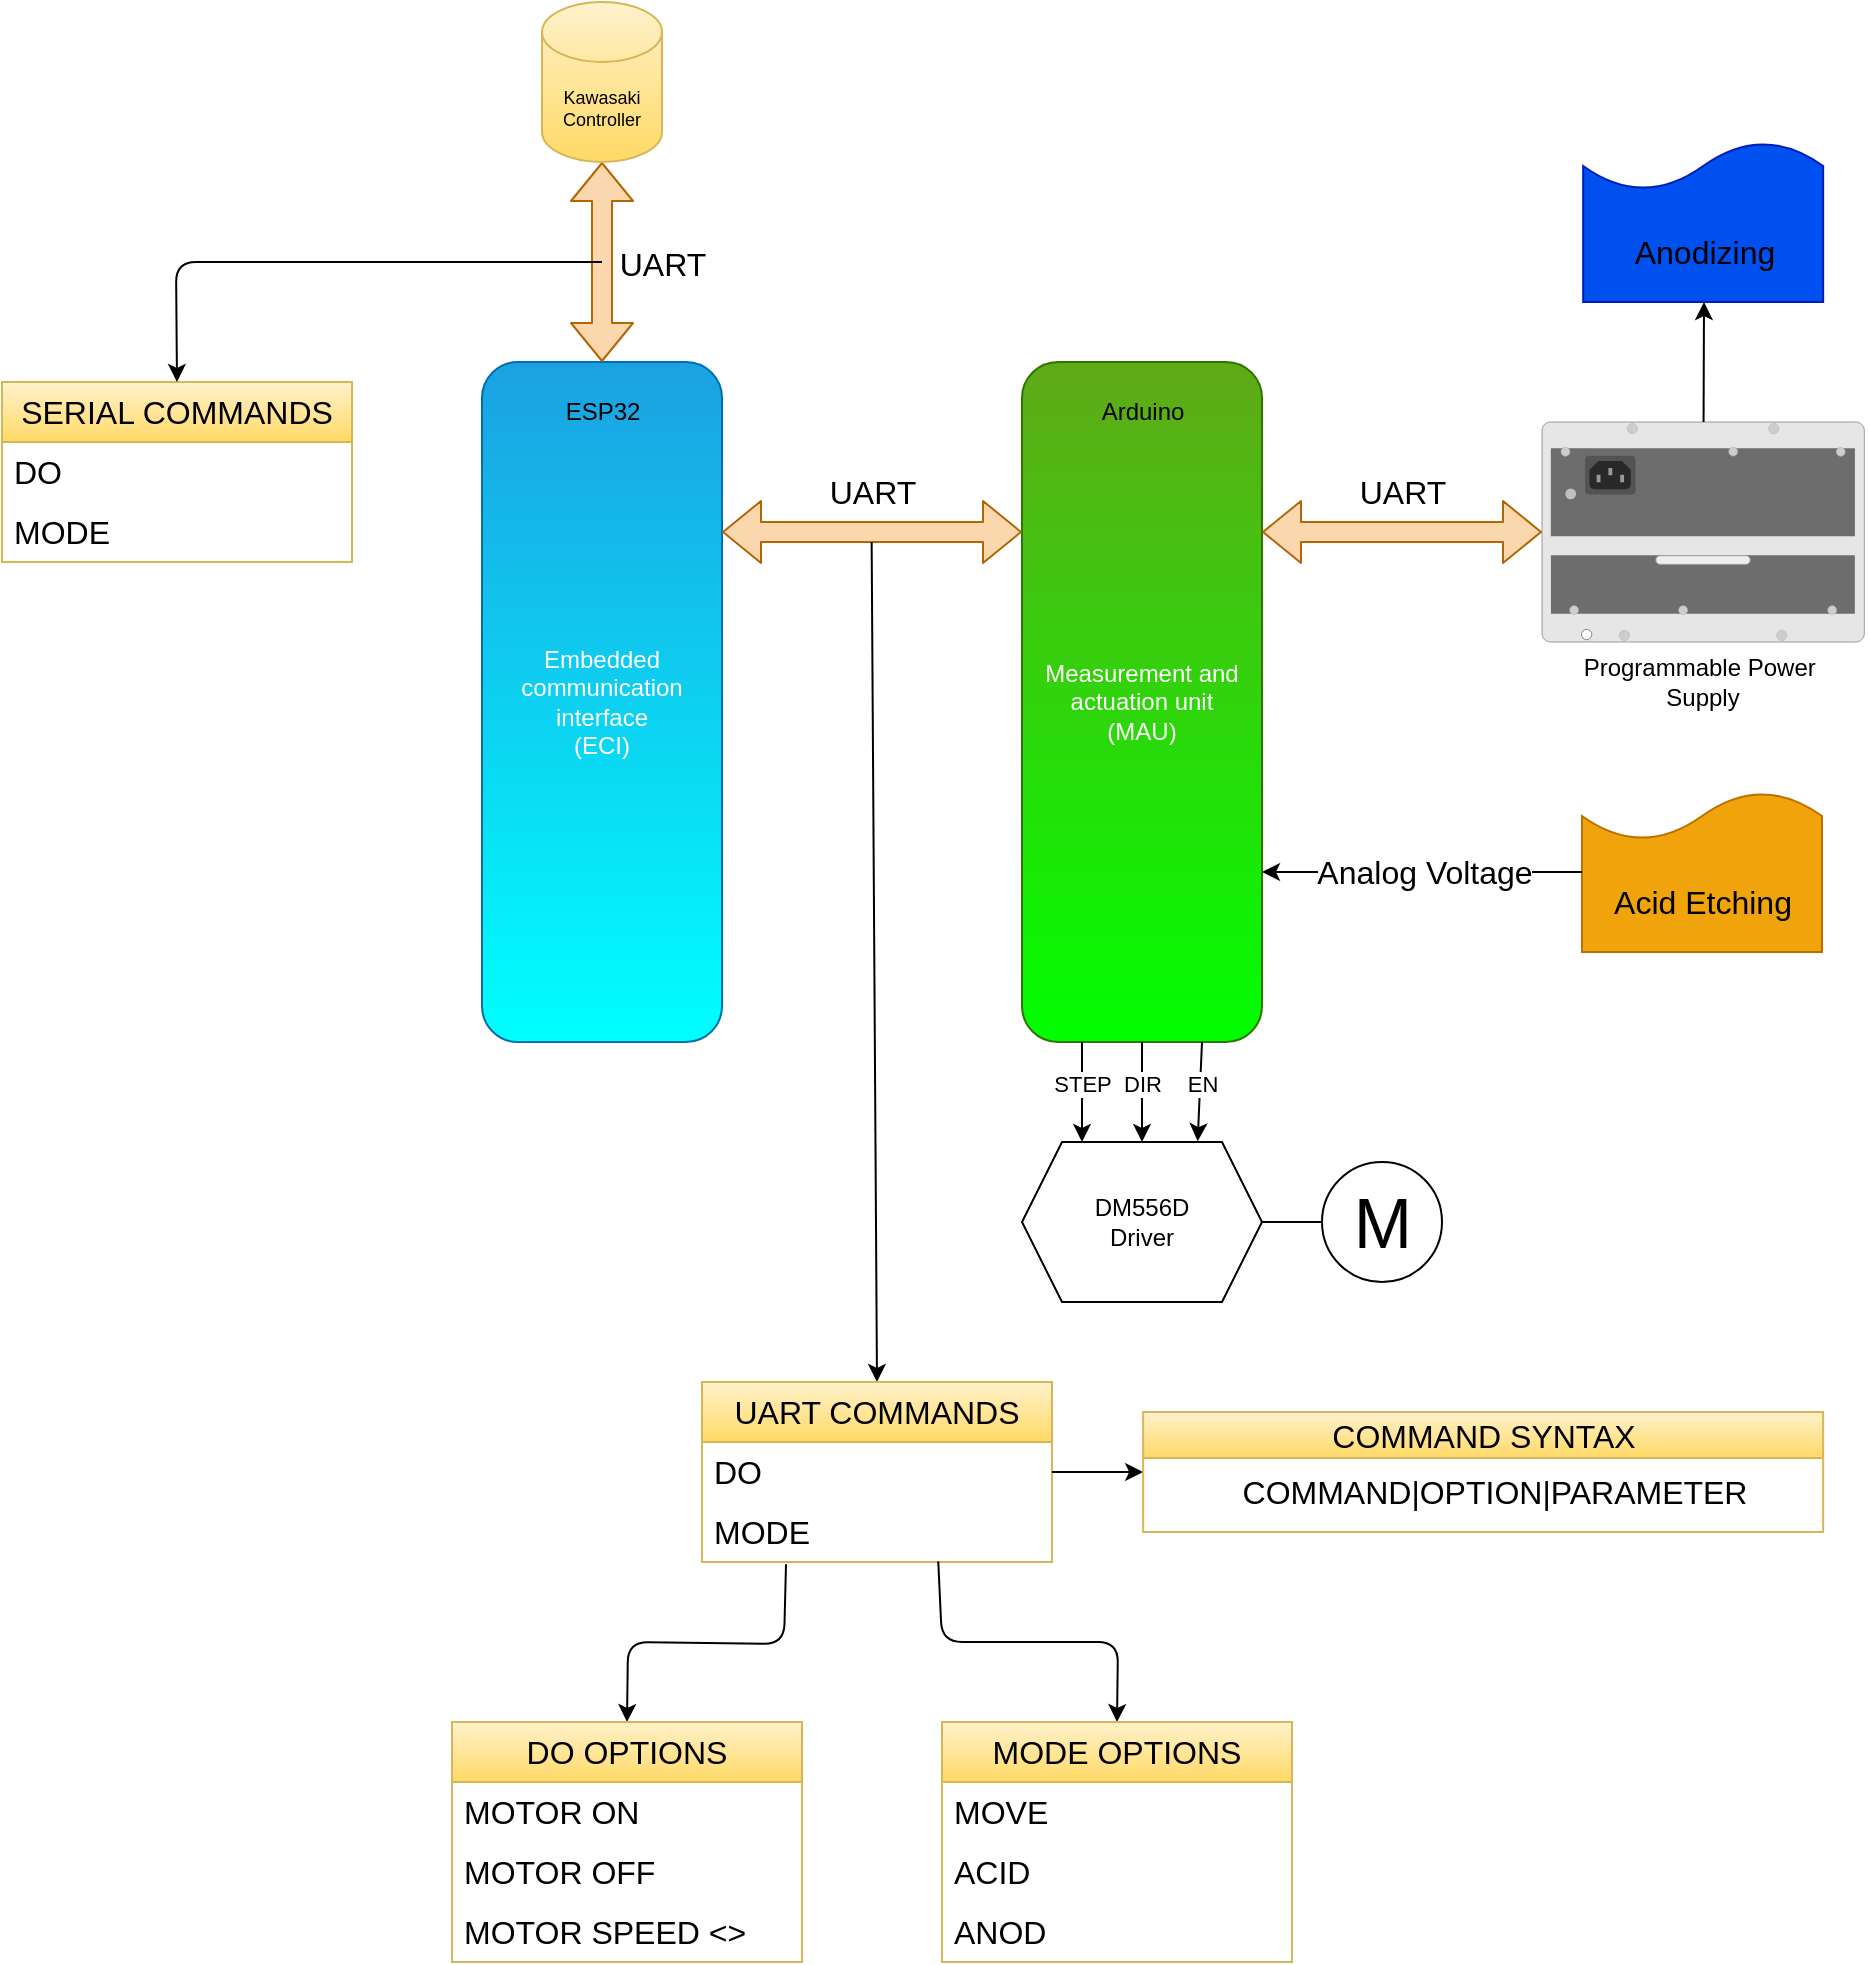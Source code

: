 <mxfile>
    <diagram id="4sxwRw-hY-lJQef8hA_G" name="Page-1">
        <mxGraphModel dx="3247" dy="639" grid="1" gridSize="10" guides="1" tooltips="1" connect="1" arrows="1" fold="1" page="1" pageScale="1" pageWidth="850" pageHeight="1100" math="0" shadow="0">
            <root>
                <mxCell id="0"/>
                <mxCell id="1" parent="0"/>
                <mxCell id="6" value="" style="group;" parent="1" vertex="1" connectable="0">
                    <mxGeometry x="340" y="180" width="120" height="340" as="geometry"/>
                </mxCell>
                <mxCell id="4" value="Measurement and actuation unit&lt;br&gt;(MAU)" style="rounded=1;whiteSpace=wrap;html=1;fillColor=#60a917;fontColor=#ffffff;strokeColor=#2D7600;gradientColor=#00FF00;" parent="6" vertex="1">
                    <mxGeometry width="120" height="340" as="geometry"/>
                </mxCell>
                <mxCell id="5" value="Arduino" style="text;html=1;align=center;verticalAlign=middle;resizable=0;points=[];autosize=1;strokeColor=none;fillColor=none;" parent="6" vertex="1">
                    <mxGeometry x="30" y="10" width="60" height="30" as="geometry"/>
                </mxCell>
                <mxCell id="7" value="" style="group" parent="1" vertex="1" connectable="0">
                    <mxGeometry x="70" y="180" width="120" height="340" as="geometry"/>
                </mxCell>
                <mxCell id="2" value="Embedded communication interface&lt;br&gt;(ECI)" style="rounded=1;whiteSpace=wrap;html=1;fillColor=#1ba1e2;fontColor=#ffffff;strokeColor=#006EAF;gradientColor=#00FFFF;" parent="7" vertex="1">
                    <mxGeometry width="120" height="340" as="geometry"/>
                </mxCell>
                <mxCell id="3" value="ESP32" style="text;html=1;align=center;verticalAlign=middle;resizable=0;points=[];autosize=1;strokeColor=none;fillColor=none;" parent="7" vertex="1">
                    <mxGeometry x="30" y="10" width="60" height="30" as="geometry"/>
                </mxCell>
                <mxCell id="9" value="M" style="verticalLabelPosition=middle;shadow=0;dashed=0;align=center;html=1;verticalAlign=middle;strokeWidth=1;shape=ellipse;aspect=fixed;fontSize=35;fillColor=none;gradientColor=none;" parent="1" vertex="1">
                    <mxGeometry x="490" y="580" width="60" height="60" as="geometry"/>
                </mxCell>
                <mxCell id="11" style="edgeStyle=none;html=1;exitX=1;exitY=0.5;exitDx=0;exitDy=0;endArrow=none;endFill=0;" parent="1" source="10" target="9" edge="1">
                    <mxGeometry relative="1" as="geometry"/>
                </mxCell>
                <mxCell id="10" value="DM556D&lt;br&gt;Driver" style="shape=hexagon;perimeter=hexagonPerimeter2;whiteSpace=wrap;html=1;fixedSize=1;fillColor=none;gradientColor=none;" parent="1" vertex="1">
                    <mxGeometry x="340" y="570" width="120" height="80" as="geometry"/>
                </mxCell>
                <mxCell id="12" style="edgeStyle=none;html=1;exitX=0.25;exitY=1;exitDx=0;exitDy=0;entryX=0.25;entryY=0;entryDx=0;entryDy=0;entryPerimeter=0;endArrow=classic;endFill=1;" parent="1" source="4" target="10" edge="1">
                    <mxGeometry relative="1" as="geometry"/>
                </mxCell>
                <mxCell id="19" value="STEP" style="edgeLabel;html=1;align=center;verticalAlign=middle;resizable=0;points=[];" parent="12" vertex="1" connectable="0">
                    <mxGeometry x="0.231" relative="1" as="geometry">
                        <mxPoint y="-10" as="offset"/>
                    </mxGeometry>
                </mxCell>
                <mxCell id="13" style="edgeStyle=none;html=1;exitX=0.5;exitY=1;exitDx=0;exitDy=0;entryX=0.5;entryY=0;entryDx=0;entryDy=0;endArrow=classic;endFill=1;" parent="1" source="4" target="10" edge="1">
                    <mxGeometry relative="1" as="geometry"/>
                </mxCell>
                <mxCell id="18" value="DIR" style="edgeLabel;html=1;align=center;verticalAlign=middle;resizable=0;points=[];" parent="13" vertex="1" connectable="0">
                    <mxGeometry x="0.261" y="1" relative="1" as="geometry">
                        <mxPoint x="-1" y="-11" as="offset"/>
                    </mxGeometry>
                </mxCell>
                <mxCell id="15" style="edgeStyle=none;html=1;exitX=0.75;exitY=1;exitDx=0;exitDy=0;entryX=0.732;entryY=-0.005;entryDx=0;entryDy=0;entryPerimeter=0;endArrow=classic;endFill=1;" parent="1" source="4" target="10" edge="1">
                    <mxGeometry relative="1" as="geometry"/>
                </mxCell>
                <mxCell id="17" value="EN" style="edgeLabel;html=1;align=center;verticalAlign=middle;resizable=0;points=[];" parent="15" vertex="1" connectable="0">
                    <mxGeometry x="0.215" y="1" relative="1" as="geometry">
                        <mxPoint y="-9" as="offset"/>
                    </mxGeometry>
                </mxCell>
                <mxCell id="20" value="" style="shape=flexArrow;endArrow=classic;html=1;entryX=0;entryY=0.25;entryDx=0;entryDy=0;exitX=1;exitY=0.25;exitDx=0;exitDy=0;startArrow=block;fillColor=#fad7ac;strokeColor=#b46504;" parent="1" source="2" target="4" edge="1">
                    <mxGeometry width="50" height="50" relative="1" as="geometry">
                        <mxPoint x="260" y="330" as="sourcePoint"/>
                        <mxPoint x="310" y="280" as="targetPoint"/>
                    </mxGeometry>
                </mxCell>
                <mxCell id="37" value="" style="edgeStyle=none;html=1;fontSize=9;startArrow=block;endArrow=classic;endFill=1;shape=flexArrow;fillColor=#fad7ac;strokeColor=#b46504;" parent="1" source="35" edge="1">
                    <mxGeometry relative="1" as="geometry">
                        <mxPoint x="130" y="180" as="targetPoint"/>
                    </mxGeometry>
                </mxCell>
                <mxCell id="38" value="&lt;font style=&quot;font-size: 16px;&quot;&gt;UART&lt;/font&gt;" style="edgeLabel;html=1;align=center;verticalAlign=middle;resizable=0;points=[];fontSize=9;" parent="37" vertex="1" connectable="0">
                    <mxGeometry x="0.409" y="1" relative="1" as="geometry">
                        <mxPoint x="29" y="-20" as="offset"/>
                    </mxGeometry>
                </mxCell>
                <mxCell id="35" value="&lt;font color=&quot;#000000&quot;&gt;Kawasaki Controller&lt;/font&gt;" style="shape=cylinder3;whiteSpace=wrap;html=1;boundedLbl=1;backgroundOutline=1;size=15;labelBackgroundColor=none;fontSize=9;fillColor=#fff2cc;gradientColor=#ffd966;strokeColor=#d6b656;" parent="1" vertex="1">
                    <mxGeometry x="100" width="60" height="80" as="geometry"/>
                </mxCell>
                <mxCell id="46" value="" style="shape=flexArrow;endArrow=classic;startArrow=classic;html=1;exitX=1;exitY=0.25;exitDx=0;exitDy=0;fillColor=#fad7ac;strokeColor=#b46504;" parent="1" source="4" target="40" edge="1">
                    <mxGeometry width="100" height="100" relative="1" as="geometry">
                        <mxPoint x="370" y="480" as="sourcePoint"/>
                        <mxPoint x="560" y="270" as="targetPoint"/>
                    </mxGeometry>
                </mxCell>
                <mxCell id="47" value="&lt;font style=&quot;font-size: 16px;&quot;&gt;UART&lt;/font&gt;" style="text;html=1;align=center;verticalAlign=middle;resizable=0;points=[];autosize=1;strokeColor=none;fillColor=none;" parent="1" vertex="1">
                    <mxGeometry x="495" y="230" width="70" height="30" as="geometry"/>
                </mxCell>
                <mxCell id="48" value="" style="group" parent="1" vertex="1" connectable="0">
                    <mxGeometry x="600" y="210" width="161.16" height="150" as="geometry"/>
                </mxCell>
                <mxCell id="40" value="" style="html=1;verticalLabelPosition=bottom;verticalAlign=top;outlineConnect=0;shadow=0;dashed=0;shape=mxgraph.rack.hpe_aruba.switches.j9828a_5400r_700w_poeplus_zl2_power_supply;" parent="48" vertex="1">
                    <mxGeometry width="161.16" height="110" as="geometry"/>
                </mxCell>
                <mxCell id="41" value="Programmable Power&amp;nbsp;&lt;br&gt;Supply" style="text;html=1;align=center;verticalAlign=middle;resizable=0;points=[];autosize=1;strokeColor=none;fillColor=none;" parent="48" vertex="1">
                    <mxGeometry x="10" y="110" width="140" height="40" as="geometry"/>
                </mxCell>
                <mxCell id="51" value="" style="group" parent="1" vertex="1" connectable="0">
                    <mxGeometry x="620.58" y="70" width="120" height="80" as="geometry"/>
                </mxCell>
                <mxCell id="49" value="" style="shape=document;whiteSpace=wrap;html=1;boundedLbl=1;fontSize=16;rotation=-180;fillColor=#0050ef;fontColor=#ffffff;strokeColor=#001DBC;" parent="51" vertex="1">
                    <mxGeometry y="7.105e-15" width="120" height="80" as="geometry"/>
                </mxCell>
                <mxCell id="50" value="Anodizing" style="text;html=1;align=center;verticalAlign=middle;resizable=0;points=[];autosize=1;strokeColor=none;fillColor=none;fontSize=16;" parent="51" vertex="1">
                    <mxGeometry x="15" y="40.0" width="90" height="30" as="geometry"/>
                </mxCell>
                <mxCell id="52" value="" style="edgeStyle=none;html=1;fontSize=16;" parent="1" source="40" edge="1">
                    <mxGeometry relative="1" as="geometry">
                        <mxPoint x="681" y="150" as="targetPoint"/>
                    </mxGeometry>
                </mxCell>
                <mxCell id="54" value="" style="group" parent="1" vertex="1" connectable="0">
                    <mxGeometry x="620" y="395" width="120" height="80" as="geometry"/>
                </mxCell>
                <mxCell id="55" value="" style="shape=document;whiteSpace=wrap;html=1;boundedLbl=1;fontSize=16;rotation=-180;fillColor=#f0a30a;fontColor=#000000;strokeColor=#BD7000;gradientColor=none;gradientDirection=north;" parent="54" vertex="1">
                    <mxGeometry y="7.105e-15" width="120" height="80" as="geometry"/>
                </mxCell>
                <mxCell id="56" value="Acid Etching" style="text;html=1;align=center;verticalAlign=middle;resizable=0;points=[];autosize=1;strokeColor=none;fillColor=none;fontSize=16;" parent="54" vertex="1">
                    <mxGeometry x="5" y="40.0" width="110" height="30" as="geometry"/>
                </mxCell>
                <mxCell id="57" style="edgeStyle=none;html=1;exitX=1;exitY=0.5;exitDx=0;exitDy=0;entryX=1;entryY=0.75;entryDx=0;entryDy=0;fontSize=16;" parent="1" source="55" target="4" edge="1">
                    <mxGeometry relative="1" as="geometry"/>
                </mxCell>
                <mxCell id="58" value="Analog Voltage" style="edgeLabel;html=1;align=center;verticalAlign=middle;resizable=0;points=[];fontSize=16;" parent="57" vertex="1" connectable="0">
                    <mxGeometry x="0.309" y="-2" relative="1" as="geometry">
                        <mxPoint x="25" y="2" as="offset"/>
                    </mxGeometry>
                </mxCell>
                <mxCell id="31" value="UART" style="text;html=1;align=center;verticalAlign=middle;resizable=0;points=[];autosize=1;strokeColor=none;fillColor=none;fontSize=16;labelBackgroundColor=none;" parent="1" vertex="1">
                    <mxGeometry x="230" y="230" width="70" height="30" as="geometry"/>
                </mxCell>
                <mxCell id="63" style="edgeStyle=none;html=1;exitX=0.5;exitY=0;exitDx=0;exitDy=0;fontSize=16;startArrow=classic;startFill=1;endArrow=none;endFill=0;" parent="1" source="59" edge="1">
                    <mxGeometry relative="1" as="geometry">
                        <mxPoint x="264.824" y="270" as="targetPoint"/>
                    </mxGeometry>
                </mxCell>
                <mxCell id="59" value="&lt;font color=&quot;#000000&quot;&gt;UART COMMANDS&lt;/font&gt;" style="swimlane;fontStyle=0;childLayout=stackLayout;horizontal=1;startSize=30;horizontalStack=0;resizeParent=1;resizeParentMax=0;resizeLast=0;collapsible=1;marginBottom=0;whiteSpace=wrap;html=1;fontSize=16;fillColor=#fff2cc;gradientColor=#ffd966;strokeColor=#d6b656;" parent="1" vertex="1">
                    <mxGeometry x="180" y="690" width="175" height="90" as="geometry"/>
                </mxCell>
                <mxCell id="60" value="DO" style="text;strokeColor=none;fillColor=none;align=left;verticalAlign=middle;spacingLeft=4;spacingRight=4;overflow=hidden;points=[[0,0.5],[1,0.5]];portConstraint=eastwest;rotatable=0;whiteSpace=wrap;html=1;fontSize=16;" parent="59" vertex="1">
                    <mxGeometry y="30" width="175" height="30" as="geometry"/>
                </mxCell>
                <mxCell id="61" value="MODE" style="text;strokeColor=none;fillColor=none;align=left;verticalAlign=middle;spacingLeft=4;spacingRight=4;overflow=hidden;points=[[0,0.5],[1,0.5]];portConstraint=eastwest;rotatable=0;whiteSpace=wrap;html=1;fontSize=16;" parent="59" vertex="1">
                    <mxGeometry y="60" width="175" height="30" as="geometry"/>
                </mxCell>
                <mxCell id="71" style="edgeStyle=none;html=1;exitX=0.5;exitY=0;exitDx=0;exitDy=0;fontSize=16;startArrow=classic;startFill=1;endArrow=none;endFill=0;entryX=0.24;entryY=1.037;entryDx=0;entryDy=0;entryPerimeter=0;" parent="1" source="64" target="61" edge="1">
                    <mxGeometry relative="1" as="geometry">
                        <Array as="points">
                            <mxPoint x="143" y="820"/>
                            <mxPoint x="221" y="821"/>
                        </Array>
                    </mxGeometry>
                </mxCell>
                <mxCell id="64" value="&lt;font color=&quot;#000000&quot;&gt;DO OPTIONS&lt;/font&gt;" style="swimlane;fontStyle=0;childLayout=stackLayout;horizontal=1;startSize=30;horizontalStack=0;resizeParent=1;resizeParentMax=0;resizeLast=0;collapsible=1;marginBottom=0;whiteSpace=wrap;html=1;fontSize=16;fillColor=#fff2cc;gradientColor=#ffd966;strokeColor=#d6b656;" parent="1" vertex="1">
                    <mxGeometry x="55" y="860" width="175" height="120" as="geometry"/>
                </mxCell>
                <mxCell id="65" value="MOTOR ON" style="text;strokeColor=none;fillColor=none;align=left;verticalAlign=middle;spacingLeft=4;spacingRight=4;overflow=hidden;points=[[0,0.5],[1,0.5]];portConstraint=eastwest;rotatable=0;whiteSpace=wrap;html=1;fontSize=16;" parent="64" vertex="1">
                    <mxGeometry y="30" width="175" height="30" as="geometry"/>
                </mxCell>
                <mxCell id="66" value="MOTOR OFF" style="text;strokeColor=none;fillColor=none;align=left;verticalAlign=middle;spacingLeft=4;spacingRight=4;overflow=hidden;points=[[0,0.5],[1,0.5]];portConstraint=eastwest;rotatable=0;whiteSpace=wrap;html=1;fontSize=16;" parent="64" vertex="1">
                    <mxGeometry y="60" width="175" height="30" as="geometry"/>
                </mxCell>
                <mxCell id="73" value="MOTOR SPEED &amp;lt;&amp;gt;" style="text;strokeColor=none;fillColor=none;align=left;verticalAlign=middle;spacingLeft=4;spacingRight=4;overflow=hidden;points=[[0,0.5],[1,0.5]];portConstraint=eastwest;rotatable=0;whiteSpace=wrap;html=1;fontSize=16;" parent="64" vertex="1">
                    <mxGeometry y="90" width="175" height="30" as="geometry"/>
                </mxCell>
                <mxCell id="72" style="edgeStyle=none;html=1;exitX=0.5;exitY=0;exitDx=0;exitDy=0;fontSize=16;startArrow=classic;startFill=1;endArrow=none;endFill=0;entryX=0.675;entryY=0.989;entryDx=0;entryDy=0;entryPerimeter=0;" parent="1" source="67" target="61" edge="1">
                    <mxGeometry relative="1" as="geometry">
                        <Array as="points">
                            <mxPoint x="388" y="820"/>
                            <mxPoint x="300" y="820"/>
                        </Array>
                    </mxGeometry>
                </mxCell>
                <mxCell id="67" value="&lt;font color=&quot;#000000&quot;&gt;MODE OPTIONS&lt;/font&gt;" style="swimlane;fontStyle=0;childLayout=stackLayout;horizontal=1;startSize=30;horizontalStack=0;resizeParent=1;resizeParentMax=0;resizeLast=0;collapsible=1;marginBottom=0;whiteSpace=wrap;html=1;fontSize=16;fillColor=#fff2cc;gradientColor=#ffd966;strokeColor=#d6b656;" parent="1" vertex="1">
                    <mxGeometry x="300" y="860" width="175" height="120" as="geometry"/>
                </mxCell>
                <mxCell id="68" value="MOVE" style="text;strokeColor=none;fillColor=none;align=left;verticalAlign=middle;spacingLeft=4;spacingRight=4;overflow=hidden;points=[[0,0.5],[1,0.5]];portConstraint=eastwest;rotatable=0;whiteSpace=wrap;html=1;fontSize=16;" parent="67" vertex="1">
                    <mxGeometry y="30" width="175" height="30" as="geometry"/>
                </mxCell>
                <mxCell id="69" value="ACID" style="text;strokeColor=none;fillColor=none;align=left;verticalAlign=middle;spacingLeft=4;spacingRight=4;overflow=hidden;points=[[0,0.5],[1,0.5]];portConstraint=eastwest;rotatable=0;whiteSpace=wrap;html=1;fontSize=16;" parent="67" vertex="1">
                    <mxGeometry y="60" width="175" height="30" as="geometry"/>
                </mxCell>
                <mxCell id="70" value="ANOD" style="text;strokeColor=none;fillColor=none;align=left;verticalAlign=middle;spacingLeft=4;spacingRight=4;overflow=hidden;points=[[0,0.5],[1,0.5]];portConstraint=eastwest;rotatable=0;whiteSpace=wrap;html=1;fontSize=16;" parent="67" vertex="1">
                    <mxGeometry y="90" width="175" height="30" as="geometry"/>
                </mxCell>
                <mxCell id="75" style="edgeStyle=none;html=1;exitX=1;exitY=0.5;exitDx=0;exitDy=0;fontSize=16;startArrow=none;startFill=0;endArrow=classic;endFill=1;entryX=0;entryY=0.5;entryDx=0;entryDy=0;" parent="1" source="60" target="76" edge="1">
                    <mxGeometry relative="1" as="geometry">
                        <mxPoint x="450" y="735" as="targetPoint"/>
                    </mxGeometry>
                </mxCell>
                <mxCell id="76" value="&lt;span style=&quot;font-weight: normal;&quot;&gt;&lt;font color=&quot;#000000&quot;&gt;COMMAND SYNTAX&lt;/font&gt;&lt;/span&gt;" style="swimlane;whiteSpace=wrap;html=1;fontSize=16;fillColor=#fff2cc;gradientColor=#ffd966;strokeColor=#d6b656;" parent="1" vertex="1">
                    <mxGeometry x="400.58" y="705" width="340" height="60" as="geometry"/>
                </mxCell>
                <mxCell id="77" value="COMMAND|OPTION|PARAMETER" style="text;html=1;align=center;verticalAlign=middle;resizable=0;points=[];autosize=1;strokeColor=none;fillColor=none;fontSize=16;" parent="76" vertex="1">
                    <mxGeometry x="35" y="25" width="280" height="30" as="geometry"/>
                </mxCell>
                <mxCell id="78" value="&lt;font color=&quot;#000000&quot;&gt;SERIAL COMMANDS&lt;/font&gt;" style="swimlane;fontStyle=0;childLayout=stackLayout;horizontal=1;startSize=30;horizontalStack=0;resizeParent=1;resizeParentMax=0;resizeLast=0;collapsible=1;marginBottom=0;whiteSpace=wrap;html=1;fontSize=16;fillColor=#fff2cc;gradientColor=#ffd966;strokeColor=#d6b656;" vertex="1" parent="1">
                    <mxGeometry x="-170" y="190" width="175" height="90" as="geometry"/>
                </mxCell>
                <mxCell id="79" value="DO" style="text;strokeColor=none;fillColor=none;align=left;verticalAlign=middle;spacingLeft=4;spacingRight=4;overflow=hidden;points=[[0,0.5],[1,0.5]];portConstraint=eastwest;rotatable=0;whiteSpace=wrap;html=1;fontSize=16;" vertex="1" parent="78">
                    <mxGeometry y="30" width="175" height="30" as="geometry"/>
                </mxCell>
                <mxCell id="80" value="MODE" style="text;strokeColor=none;fillColor=none;align=left;verticalAlign=middle;spacingLeft=4;spacingRight=4;overflow=hidden;points=[[0,0.5],[1,0.5]];portConstraint=eastwest;rotatable=0;whiteSpace=wrap;html=1;fontSize=16;" vertex="1" parent="78">
                    <mxGeometry y="60" width="175" height="30" as="geometry"/>
                </mxCell>
                <mxCell id="81" value="" style="edgeStyle=none;orthogonalLoop=1;jettySize=auto;html=1;fontSize=16;entryX=0.5;entryY=0;entryDx=0;entryDy=0;" edge="1" parent="1" target="78">
                    <mxGeometry width="100" relative="1" as="geometry">
                        <mxPoint x="130" y="130" as="sourcePoint"/>
                        <mxPoint x="80" y="180" as="targetPoint"/>
                        <Array as="points">
                            <mxPoint x="-83" y="130"/>
                        </Array>
                    </mxGeometry>
                </mxCell>
            </root>
        </mxGraphModel>
    </diagram>
</mxfile>